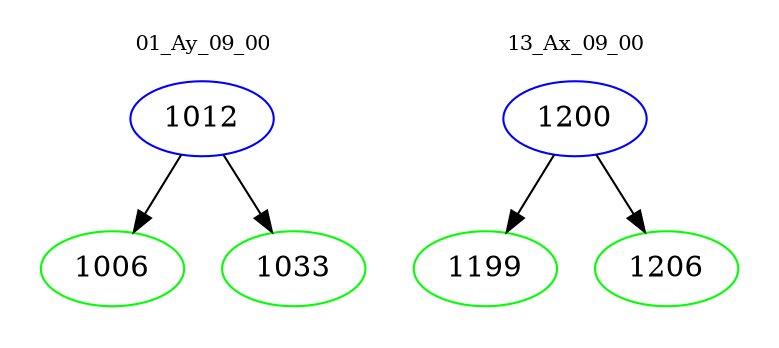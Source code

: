 digraph{
subgraph cluster_0 {
color = white
label = "01_Ay_09_00";
fontsize=10;
T0_1012 [label="1012", color="blue"]
T0_1012 -> T0_1006 [color="black"]
T0_1006 [label="1006", color="green"]
T0_1012 -> T0_1033 [color="black"]
T0_1033 [label="1033", color="green"]
}
subgraph cluster_1 {
color = white
label = "13_Ax_09_00";
fontsize=10;
T1_1200 [label="1200", color="blue"]
T1_1200 -> T1_1199 [color="black"]
T1_1199 [label="1199", color="green"]
T1_1200 -> T1_1206 [color="black"]
T1_1206 [label="1206", color="green"]
}
}
